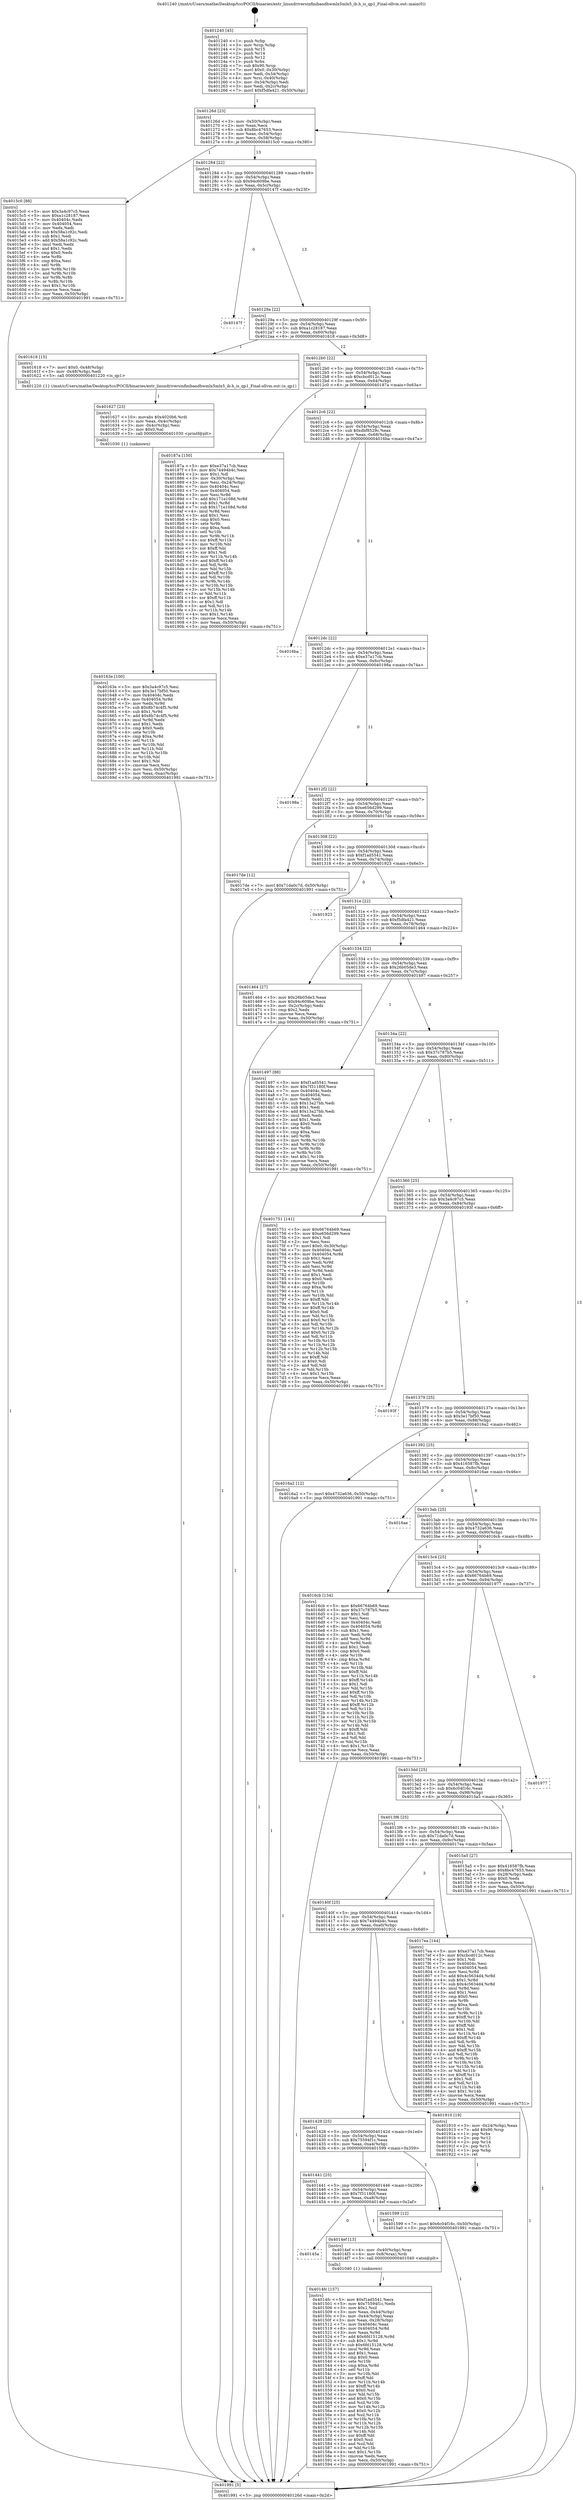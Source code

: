 digraph "0x401240" {
  label = "0x401240 (/mnt/c/Users/mathe/Desktop/tcc/POCII/binaries/extr_linuxdriversinfinibandhwmlx5mlx5_ib.h_is_qp1_Final-ollvm.out::main(0))"
  labelloc = "t"
  node[shape=record]

  Entry [label="",width=0.3,height=0.3,shape=circle,fillcolor=black,style=filled]
  "0x40126d" [label="{
     0x40126d [23]\l
     | [instrs]\l
     &nbsp;&nbsp;0x40126d \<+3\>: mov -0x50(%rbp),%eax\l
     &nbsp;&nbsp;0x401270 \<+2\>: mov %eax,%ecx\l
     &nbsp;&nbsp;0x401272 \<+6\>: sub $0x8bc47653,%ecx\l
     &nbsp;&nbsp;0x401278 \<+3\>: mov %eax,-0x54(%rbp)\l
     &nbsp;&nbsp;0x40127b \<+3\>: mov %ecx,-0x58(%rbp)\l
     &nbsp;&nbsp;0x40127e \<+6\>: je 00000000004015c0 \<main+0x380\>\l
  }"]
  "0x4015c0" [label="{
     0x4015c0 [88]\l
     | [instrs]\l
     &nbsp;&nbsp;0x4015c0 \<+5\>: mov $0x3a4c97c5,%eax\l
     &nbsp;&nbsp;0x4015c5 \<+5\>: mov $0xa1c28187,%ecx\l
     &nbsp;&nbsp;0x4015ca \<+7\>: mov 0x40404c,%edx\l
     &nbsp;&nbsp;0x4015d1 \<+7\>: mov 0x404054,%esi\l
     &nbsp;&nbsp;0x4015d8 \<+2\>: mov %edx,%edi\l
     &nbsp;&nbsp;0x4015da \<+6\>: sub $0x58a1c92c,%edi\l
     &nbsp;&nbsp;0x4015e0 \<+3\>: sub $0x1,%edi\l
     &nbsp;&nbsp;0x4015e3 \<+6\>: add $0x58a1c92c,%edi\l
     &nbsp;&nbsp;0x4015e9 \<+3\>: imul %edi,%edx\l
     &nbsp;&nbsp;0x4015ec \<+3\>: and $0x1,%edx\l
     &nbsp;&nbsp;0x4015ef \<+3\>: cmp $0x0,%edx\l
     &nbsp;&nbsp;0x4015f2 \<+4\>: sete %r8b\l
     &nbsp;&nbsp;0x4015f6 \<+3\>: cmp $0xa,%esi\l
     &nbsp;&nbsp;0x4015f9 \<+4\>: setl %r9b\l
     &nbsp;&nbsp;0x4015fd \<+3\>: mov %r8b,%r10b\l
     &nbsp;&nbsp;0x401600 \<+3\>: and %r9b,%r10b\l
     &nbsp;&nbsp;0x401603 \<+3\>: xor %r9b,%r8b\l
     &nbsp;&nbsp;0x401606 \<+3\>: or %r8b,%r10b\l
     &nbsp;&nbsp;0x401609 \<+4\>: test $0x1,%r10b\l
     &nbsp;&nbsp;0x40160d \<+3\>: cmovne %ecx,%eax\l
     &nbsp;&nbsp;0x401610 \<+3\>: mov %eax,-0x50(%rbp)\l
     &nbsp;&nbsp;0x401613 \<+5\>: jmp 0000000000401991 \<main+0x751\>\l
  }"]
  "0x401284" [label="{
     0x401284 [22]\l
     | [instrs]\l
     &nbsp;&nbsp;0x401284 \<+5\>: jmp 0000000000401289 \<main+0x49\>\l
     &nbsp;&nbsp;0x401289 \<+3\>: mov -0x54(%rbp),%eax\l
     &nbsp;&nbsp;0x40128c \<+5\>: sub $0x94c609be,%eax\l
     &nbsp;&nbsp;0x401291 \<+3\>: mov %eax,-0x5c(%rbp)\l
     &nbsp;&nbsp;0x401294 \<+6\>: je 000000000040147f \<main+0x23f\>\l
  }"]
  Exit [label="",width=0.3,height=0.3,shape=circle,fillcolor=black,style=filled,peripheries=2]
  "0x40147f" [label="{
     0x40147f\l
  }", style=dashed]
  "0x40129a" [label="{
     0x40129a [22]\l
     | [instrs]\l
     &nbsp;&nbsp;0x40129a \<+5\>: jmp 000000000040129f \<main+0x5f\>\l
     &nbsp;&nbsp;0x40129f \<+3\>: mov -0x54(%rbp),%eax\l
     &nbsp;&nbsp;0x4012a2 \<+5\>: sub $0xa1c28187,%eax\l
     &nbsp;&nbsp;0x4012a7 \<+3\>: mov %eax,-0x60(%rbp)\l
     &nbsp;&nbsp;0x4012aa \<+6\>: je 0000000000401618 \<main+0x3d8\>\l
  }"]
  "0x40163e" [label="{
     0x40163e [100]\l
     | [instrs]\l
     &nbsp;&nbsp;0x40163e \<+5\>: mov $0x3a4c97c5,%esi\l
     &nbsp;&nbsp;0x401643 \<+5\>: mov $0x3e17bf50,%ecx\l
     &nbsp;&nbsp;0x401648 \<+7\>: mov 0x40404c,%edx\l
     &nbsp;&nbsp;0x40164f \<+8\>: mov 0x404054,%r8d\l
     &nbsp;&nbsp;0x401657 \<+3\>: mov %edx,%r9d\l
     &nbsp;&nbsp;0x40165a \<+7\>: sub $0x8b74c4f5,%r9d\l
     &nbsp;&nbsp;0x401661 \<+4\>: sub $0x1,%r9d\l
     &nbsp;&nbsp;0x401665 \<+7\>: add $0x8b74c4f5,%r9d\l
     &nbsp;&nbsp;0x40166c \<+4\>: imul %r9d,%edx\l
     &nbsp;&nbsp;0x401670 \<+3\>: and $0x1,%edx\l
     &nbsp;&nbsp;0x401673 \<+3\>: cmp $0x0,%edx\l
     &nbsp;&nbsp;0x401676 \<+4\>: sete %r10b\l
     &nbsp;&nbsp;0x40167a \<+4\>: cmp $0xa,%r8d\l
     &nbsp;&nbsp;0x40167e \<+4\>: setl %r11b\l
     &nbsp;&nbsp;0x401682 \<+3\>: mov %r10b,%bl\l
     &nbsp;&nbsp;0x401685 \<+3\>: and %r11b,%bl\l
     &nbsp;&nbsp;0x401688 \<+3\>: xor %r11b,%r10b\l
     &nbsp;&nbsp;0x40168b \<+3\>: or %r10b,%bl\l
     &nbsp;&nbsp;0x40168e \<+3\>: test $0x1,%bl\l
     &nbsp;&nbsp;0x401691 \<+3\>: cmovne %ecx,%esi\l
     &nbsp;&nbsp;0x401694 \<+3\>: mov %esi,-0x50(%rbp)\l
     &nbsp;&nbsp;0x401697 \<+6\>: mov %eax,-0xac(%rbp)\l
     &nbsp;&nbsp;0x40169d \<+5\>: jmp 0000000000401991 \<main+0x751\>\l
  }"]
  "0x401618" [label="{
     0x401618 [15]\l
     | [instrs]\l
     &nbsp;&nbsp;0x401618 \<+7\>: movl $0x0,-0x48(%rbp)\l
     &nbsp;&nbsp;0x40161f \<+3\>: mov -0x48(%rbp),%edi\l
     &nbsp;&nbsp;0x401622 \<+5\>: call 0000000000401220 \<is_qp1\>\l
     | [calls]\l
     &nbsp;&nbsp;0x401220 \{1\} (/mnt/c/Users/mathe/Desktop/tcc/POCII/binaries/extr_linuxdriversinfinibandhwmlx5mlx5_ib.h_is_qp1_Final-ollvm.out::is_qp1)\l
  }"]
  "0x4012b0" [label="{
     0x4012b0 [22]\l
     | [instrs]\l
     &nbsp;&nbsp;0x4012b0 \<+5\>: jmp 00000000004012b5 \<main+0x75\>\l
     &nbsp;&nbsp;0x4012b5 \<+3\>: mov -0x54(%rbp),%eax\l
     &nbsp;&nbsp;0x4012b8 \<+5\>: sub $0xcbcd012c,%eax\l
     &nbsp;&nbsp;0x4012bd \<+3\>: mov %eax,-0x64(%rbp)\l
     &nbsp;&nbsp;0x4012c0 \<+6\>: je 000000000040187a \<main+0x63a\>\l
  }"]
  "0x401627" [label="{
     0x401627 [23]\l
     | [instrs]\l
     &nbsp;&nbsp;0x401627 \<+10\>: movabs $0x4020b6,%rdi\l
     &nbsp;&nbsp;0x401631 \<+3\>: mov %eax,-0x4c(%rbp)\l
     &nbsp;&nbsp;0x401634 \<+3\>: mov -0x4c(%rbp),%esi\l
     &nbsp;&nbsp;0x401637 \<+2\>: mov $0x0,%al\l
     &nbsp;&nbsp;0x401639 \<+5\>: call 0000000000401030 \<printf@plt\>\l
     | [calls]\l
     &nbsp;&nbsp;0x401030 \{1\} (unknown)\l
  }"]
  "0x40187a" [label="{
     0x40187a [150]\l
     | [instrs]\l
     &nbsp;&nbsp;0x40187a \<+5\>: mov $0xe37a17cb,%eax\l
     &nbsp;&nbsp;0x40187f \<+5\>: mov $0x74494b4c,%ecx\l
     &nbsp;&nbsp;0x401884 \<+2\>: mov $0x1,%dl\l
     &nbsp;&nbsp;0x401886 \<+3\>: mov -0x30(%rbp),%esi\l
     &nbsp;&nbsp;0x401889 \<+3\>: mov %esi,-0x24(%rbp)\l
     &nbsp;&nbsp;0x40188c \<+7\>: mov 0x40404c,%esi\l
     &nbsp;&nbsp;0x401893 \<+7\>: mov 0x404054,%edi\l
     &nbsp;&nbsp;0x40189a \<+3\>: mov %esi,%r8d\l
     &nbsp;&nbsp;0x40189d \<+7\>: add $0x171e108d,%r8d\l
     &nbsp;&nbsp;0x4018a4 \<+4\>: sub $0x1,%r8d\l
     &nbsp;&nbsp;0x4018a8 \<+7\>: sub $0x171e108d,%r8d\l
     &nbsp;&nbsp;0x4018af \<+4\>: imul %r8d,%esi\l
     &nbsp;&nbsp;0x4018b3 \<+3\>: and $0x1,%esi\l
     &nbsp;&nbsp;0x4018b6 \<+3\>: cmp $0x0,%esi\l
     &nbsp;&nbsp;0x4018b9 \<+4\>: sete %r9b\l
     &nbsp;&nbsp;0x4018bd \<+3\>: cmp $0xa,%edi\l
     &nbsp;&nbsp;0x4018c0 \<+4\>: setl %r10b\l
     &nbsp;&nbsp;0x4018c4 \<+3\>: mov %r9b,%r11b\l
     &nbsp;&nbsp;0x4018c7 \<+4\>: xor $0xff,%r11b\l
     &nbsp;&nbsp;0x4018cb \<+3\>: mov %r10b,%bl\l
     &nbsp;&nbsp;0x4018ce \<+3\>: xor $0xff,%bl\l
     &nbsp;&nbsp;0x4018d1 \<+3\>: xor $0x1,%dl\l
     &nbsp;&nbsp;0x4018d4 \<+3\>: mov %r11b,%r14b\l
     &nbsp;&nbsp;0x4018d7 \<+4\>: and $0xff,%r14b\l
     &nbsp;&nbsp;0x4018db \<+3\>: and %dl,%r9b\l
     &nbsp;&nbsp;0x4018de \<+3\>: mov %bl,%r15b\l
     &nbsp;&nbsp;0x4018e1 \<+4\>: and $0xff,%r15b\l
     &nbsp;&nbsp;0x4018e5 \<+3\>: and %dl,%r10b\l
     &nbsp;&nbsp;0x4018e8 \<+3\>: or %r9b,%r14b\l
     &nbsp;&nbsp;0x4018eb \<+3\>: or %r10b,%r15b\l
     &nbsp;&nbsp;0x4018ee \<+3\>: xor %r15b,%r14b\l
     &nbsp;&nbsp;0x4018f1 \<+3\>: or %bl,%r11b\l
     &nbsp;&nbsp;0x4018f4 \<+4\>: xor $0xff,%r11b\l
     &nbsp;&nbsp;0x4018f8 \<+3\>: or $0x1,%dl\l
     &nbsp;&nbsp;0x4018fb \<+3\>: and %dl,%r11b\l
     &nbsp;&nbsp;0x4018fe \<+3\>: or %r11b,%r14b\l
     &nbsp;&nbsp;0x401901 \<+4\>: test $0x1,%r14b\l
     &nbsp;&nbsp;0x401905 \<+3\>: cmovne %ecx,%eax\l
     &nbsp;&nbsp;0x401908 \<+3\>: mov %eax,-0x50(%rbp)\l
     &nbsp;&nbsp;0x40190b \<+5\>: jmp 0000000000401991 \<main+0x751\>\l
  }"]
  "0x4012c6" [label="{
     0x4012c6 [22]\l
     | [instrs]\l
     &nbsp;&nbsp;0x4012c6 \<+5\>: jmp 00000000004012cb \<main+0x8b\>\l
     &nbsp;&nbsp;0x4012cb \<+3\>: mov -0x54(%rbp),%eax\l
     &nbsp;&nbsp;0x4012ce \<+5\>: sub $0xdbf8529c,%eax\l
     &nbsp;&nbsp;0x4012d3 \<+3\>: mov %eax,-0x68(%rbp)\l
     &nbsp;&nbsp;0x4012d6 \<+6\>: je 00000000004016ba \<main+0x47a\>\l
  }"]
  "0x4014fc" [label="{
     0x4014fc [157]\l
     | [instrs]\l
     &nbsp;&nbsp;0x4014fc \<+5\>: mov $0xf1ad5541,%ecx\l
     &nbsp;&nbsp;0x401501 \<+5\>: mov $0x75594f1c,%edx\l
     &nbsp;&nbsp;0x401506 \<+3\>: mov $0x1,%sil\l
     &nbsp;&nbsp;0x401509 \<+3\>: mov %eax,-0x44(%rbp)\l
     &nbsp;&nbsp;0x40150c \<+3\>: mov -0x44(%rbp),%eax\l
     &nbsp;&nbsp;0x40150f \<+3\>: mov %eax,-0x28(%rbp)\l
     &nbsp;&nbsp;0x401512 \<+7\>: mov 0x40404c,%eax\l
     &nbsp;&nbsp;0x401519 \<+8\>: mov 0x404054,%r8d\l
     &nbsp;&nbsp;0x401521 \<+3\>: mov %eax,%r9d\l
     &nbsp;&nbsp;0x401524 \<+7\>: add $0x6fd15128,%r9d\l
     &nbsp;&nbsp;0x40152b \<+4\>: sub $0x1,%r9d\l
     &nbsp;&nbsp;0x40152f \<+7\>: sub $0x6fd15128,%r9d\l
     &nbsp;&nbsp;0x401536 \<+4\>: imul %r9d,%eax\l
     &nbsp;&nbsp;0x40153a \<+3\>: and $0x1,%eax\l
     &nbsp;&nbsp;0x40153d \<+3\>: cmp $0x0,%eax\l
     &nbsp;&nbsp;0x401540 \<+4\>: sete %r10b\l
     &nbsp;&nbsp;0x401544 \<+4\>: cmp $0xa,%r8d\l
     &nbsp;&nbsp;0x401548 \<+4\>: setl %r11b\l
     &nbsp;&nbsp;0x40154c \<+3\>: mov %r10b,%bl\l
     &nbsp;&nbsp;0x40154f \<+3\>: xor $0xff,%bl\l
     &nbsp;&nbsp;0x401552 \<+3\>: mov %r11b,%r14b\l
     &nbsp;&nbsp;0x401555 \<+4\>: xor $0xff,%r14b\l
     &nbsp;&nbsp;0x401559 \<+4\>: xor $0x0,%sil\l
     &nbsp;&nbsp;0x40155d \<+3\>: mov %bl,%r15b\l
     &nbsp;&nbsp;0x401560 \<+4\>: and $0x0,%r15b\l
     &nbsp;&nbsp;0x401564 \<+3\>: and %sil,%r10b\l
     &nbsp;&nbsp;0x401567 \<+3\>: mov %r14b,%r12b\l
     &nbsp;&nbsp;0x40156a \<+4\>: and $0x0,%r12b\l
     &nbsp;&nbsp;0x40156e \<+3\>: and %sil,%r11b\l
     &nbsp;&nbsp;0x401571 \<+3\>: or %r10b,%r15b\l
     &nbsp;&nbsp;0x401574 \<+3\>: or %r11b,%r12b\l
     &nbsp;&nbsp;0x401577 \<+3\>: xor %r12b,%r15b\l
     &nbsp;&nbsp;0x40157a \<+3\>: or %r14b,%bl\l
     &nbsp;&nbsp;0x40157d \<+3\>: xor $0xff,%bl\l
     &nbsp;&nbsp;0x401580 \<+4\>: or $0x0,%sil\l
     &nbsp;&nbsp;0x401584 \<+3\>: and %sil,%bl\l
     &nbsp;&nbsp;0x401587 \<+3\>: or %bl,%r15b\l
     &nbsp;&nbsp;0x40158a \<+4\>: test $0x1,%r15b\l
     &nbsp;&nbsp;0x40158e \<+3\>: cmovne %edx,%ecx\l
     &nbsp;&nbsp;0x401591 \<+3\>: mov %ecx,-0x50(%rbp)\l
     &nbsp;&nbsp;0x401594 \<+5\>: jmp 0000000000401991 \<main+0x751\>\l
  }"]
  "0x4016ba" [label="{
     0x4016ba\l
  }", style=dashed]
  "0x4012dc" [label="{
     0x4012dc [22]\l
     | [instrs]\l
     &nbsp;&nbsp;0x4012dc \<+5\>: jmp 00000000004012e1 \<main+0xa1\>\l
     &nbsp;&nbsp;0x4012e1 \<+3\>: mov -0x54(%rbp),%eax\l
     &nbsp;&nbsp;0x4012e4 \<+5\>: sub $0xe37a17cb,%eax\l
     &nbsp;&nbsp;0x4012e9 \<+3\>: mov %eax,-0x6c(%rbp)\l
     &nbsp;&nbsp;0x4012ec \<+6\>: je 000000000040198a \<main+0x74a\>\l
  }"]
  "0x40145a" [label="{
     0x40145a\l
  }", style=dashed]
  "0x40198a" [label="{
     0x40198a\l
  }", style=dashed]
  "0x4012f2" [label="{
     0x4012f2 [22]\l
     | [instrs]\l
     &nbsp;&nbsp;0x4012f2 \<+5\>: jmp 00000000004012f7 \<main+0xb7\>\l
     &nbsp;&nbsp;0x4012f7 \<+3\>: mov -0x54(%rbp),%eax\l
     &nbsp;&nbsp;0x4012fa \<+5\>: sub $0xe656d299,%eax\l
     &nbsp;&nbsp;0x4012ff \<+3\>: mov %eax,-0x70(%rbp)\l
     &nbsp;&nbsp;0x401302 \<+6\>: je 00000000004017de \<main+0x59e\>\l
  }"]
  "0x4014ef" [label="{
     0x4014ef [13]\l
     | [instrs]\l
     &nbsp;&nbsp;0x4014ef \<+4\>: mov -0x40(%rbp),%rax\l
     &nbsp;&nbsp;0x4014f3 \<+4\>: mov 0x8(%rax),%rdi\l
     &nbsp;&nbsp;0x4014f7 \<+5\>: call 0000000000401040 \<atoi@plt\>\l
     | [calls]\l
     &nbsp;&nbsp;0x401040 \{1\} (unknown)\l
  }"]
  "0x4017de" [label="{
     0x4017de [12]\l
     | [instrs]\l
     &nbsp;&nbsp;0x4017de \<+7\>: movl $0x71da0c7d,-0x50(%rbp)\l
     &nbsp;&nbsp;0x4017e5 \<+5\>: jmp 0000000000401991 \<main+0x751\>\l
  }"]
  "0x401308" [label="{
     0x401308 [22]\l
     | [instrs]\l
     &nbsp;&nbsp;0x401308 \<+5\>: jmp 000000000040130d \<main+0xcd\>\l
     &nbsp;&nbsp;0x40130d \<+3\>: mov -0x54(%rbp),%eax\l
     &nbsp;&nbsp;0x401310 \<+5\>: sub $0xf1ad5541,%eax\l
     &nbsp;&nbsp;0x401315 \<+3\>: mov %eax,-0x74(%rbp)\l
     &nbsp;&nbsp;0x401318 \<+6\>: je 0000000000401923 \<main+0x6e3\>\l
  }"]
  "0x401441" [label="{
     0x401441 [25]\l
     | [instrs]\l
     &nbsp;&nbsp;0x401441 \<+5\>: jmp 0000000000401446 \<main+0x206\>\l
     &nbsp;&nbsp;0x401446 \<+3\>: mov -0x54(%rbp),%eax\l
     &nbsp;&nbsp;0x401449 \<+5\>: sub $0x7f31180f,%eax\l
     &nbsp;&nbsp;0x40144e \<+6\>: mov %eax,-0xa8(%rbp)\l
     &nbsp;&nbsp;0x401454 \<+6\>: je 00000000004014ef \<main+0x2af\>\l
  }"]
  "0x401923" [label="{
     0x401923\l
  }", style=dashed]
  "0x40131e" [label="{
     0x40131e [22]\l
     | [instrs]\l
     &nbsp;&nbsp;0x40131e \<+5\>: jmp 0000000000401323 \<main+0xe3\>\l
     &nbsp;&nbsp;0x401323 \<+3\>: mov -0x54(%rbp),%eax\l
     &nbsp;&nbsp;0x401326 \<+5\>: sub $0xf5dfa421,%eax\l
     &nbsp;&nbsp;0x40132b \<+3\>: mov %eax,-0x78(%rbp)\l
     &nbsp;&nbsp;0x40132e \<+6\>: je 0000000000401464 \<main+0x224\>\l
  }"]
  "0x401599" [label="{
     0x401599 [12]\l
     | [instrs]\l
     &nbsp;&nbsp;0x401599 \<+7\>: movl $0x6c04f16c,-0x50(%rbp)\l
     &nbsp;&nbsp;0x4015a0 \<+5\>: jmp 0000000000401991 \<main+0x751\>\l
  }"]
  "0x401464" [label="{
     0x401464 [27]\l
     | [instrs]\l
     &nbsp;&nbsp;0x401464 \<+5\>: mov $0x26b05de3,%eax\l
     &nbsp;&nbsp;0x401469 \<+5\>: mov $0x94c609be,%ecx\l
     &nbsp;&nbsp;0x40146e \<+3\>: mov -0x2c(%rbp),%edx\l
     &nbsp;&nbsp;0x401471 \<+3\>: cmp $0x2,%edx\l
     &nbsp;&nbsp;0x401474 \<+3\>: cmovne %ecx,%eax\l
     &nbsp;&nbsp;0x401477 \<+3\>: mov %eax,-0x50(%rbp)\l
     &nbsp;&nbsp;0x40147a \<+5\>: jmp 0000000000401991 \<main+0x751\>\l
  }"]
  "0x401334" [label="{
     0x401334 [22]\l
     | [instrs]\l
     &nbsp;&nbsp;0x401334 \<+5\>: jmp 0000000000401339 \<main+0xf9\>\l
     &nbsp;&nbsp;0x401339 \<+3\>: mov -0x54(%rbp),%eax\l
     &nbsp;&nbsp;0x40133c \<+5\>: sub $0x26b05de3,%eax\l
     &nbsp;&nbsp;0x401341 \<+3\>: mov %eax,-0x7c(%rbp)\l
     &nbsp;&nbsp;0x401344 \<+6\>: je 0000000000401497 \<main+0x257\>\l
  }"]
  "0x401991" [label="{
     0x401991 [5]\l
     | [instrs]\l
     &nbsp;&nbsp;0x401991 \<+5\>: jmp 000000000040126d \<main+0x2d\>\l
  }"]
  "0x401240" [label="{
     0x401240 [45]\l
     | [instrs]\l
     &nbsp;&nbsp;0x401240 \<+1\>: push %rbp\l
     &nbsp;&nbsp;0x401241 \<+3\>: mov %rsp,%rbp\l
     &nbsp;&nbsp;0x401244 \<+2\>: push %r15\l
     &nbsp;&nbsp;0x401246 \<+2\>: push %r14\l
     &nbsp;&nbsp;0x401248 \<+2\>: push %r12\l
     &nbsp;&nbsp;0x40124a \<+1\>: push %rbx\l
     &nbsp;&nbsp;0x40124b \<+7\>: sub $0x90,%rsp\l
     &nbsp;&nbsp;0x401252 \<+7\>: movl $0x0,-0x30(%rbp)\l
     &nbsp;&nbsp;0x401259 \<+3\>: mov %edi,-0x34(%rbp)\l
     &nbsp;&nbsp;0x40125c \<+4\>: mov %rsi,-0x40(%rbp)\l
     &nbsp;&nbsp;0x401260 \<+3\>: mov -0x34(%rbp),%edi\l
     &nbsp;&nbsp;0x401263 \<+3\>: mov %edi,-0x2c(%rbp)\l
     &nbsp;&nbsp;0x401266 \<+7\>: movl $0xf5dfa421,-0x50(%rbp)\l
  }"]
  "0x401428" [label="{
     0x401428 [25]\l
     | [instrs]\l
     &nbsp;&nbsp;0x401428 \<+5\>: jmp 000000000040142d \<main+0x1ed\>\l
     &nbsp;&nbsp;0x40142d \<+3\>: mov -0x54(%rbp),%eax\l
     &nbsp;&nbsp;0x401430 \<+5\>: sub $0x75594f1c,%eax\l
     &nbsp;&nbsp;0x401435 \<+6\>: mov %eax,-0xa4(%rbp)\l
     &nbsp;&nbsp;0x40143b \<+6\>: je 0000000000401599 \<main+0x359\>\l
  }"]
  "0x401497" [label="{
     0x401497 [88]\l
     | [instrs]\l
     &nbsp;&nbsp;0x401497 \<+5\>: mov $0xf1ad5541,%eax\l
     &nbsp;&nbsp;0x40149c \<+5\>: mov $0x7f31180f,%ecx\l
     &nbsp;&nbsp;0x4014a1 \<+7\>: mov 0x40404c,%edx\l
     &nbsp;&nbsp;0x4014a8 \<+7\>: mov 0x404054,%esi\l
     &nbsp;&nbsp;0x4014af \<+2\>: mov %edx,%edi\l
     &nbsp;&nbsp;0x4014b1 \<+6\>: sub $0x13a27bb,%edi\l
     &nbsp;&nbsp;0x4014b7 \<+3\>: sub $0x1,%edi\l
     &nbsp;&nbsp;0x4014ba \<+6\>: add $0x13a27bb,%edi\l
     &nbsp;&nbsp;0x4014c0 \<+3\>: imul %edi,%edx\l
     &nbsp;&nbsp;0x4014c3 \<+3\>: and $0x1,%edx\l
     &nbsp;&nbsp;0x4014c6 \<+3\>: cmp $0x0,%edx\l
     &nbsp;&nbsp;0x4014c9 \<+4\>: sete %r8b\l
     &nbsp;&nbsp;0x4014cd \<+3\>: cmp $0xa,%esi\l
     &nbsp;&nbsp;0x4014d0 \<+4\>: setl %r9b\l
     &nbsp;&nbsp;0x4014d4 \<+3\>: mov %r8b,%r10b\l
     &nbsp;&nbsp;0x4014d7 \<+3\>: and %r9b,%r10b\l
     &nbsp;&nbsp;0x4014da \<+3\>: xor %r9b,%r8b\l
     &nbsp;&nbsp;0x4014dd \<+3\>: or %r8b,%r10b\l
     &nbsp;&nbsp;0x4014e0 \<+4\>: test $0x1,%r10b\l
     &nbsp;&nbsp;0x4014e4 \<+3\>: cmovne %ecx,%eax\l
     &nbsp;&nbsp;0x4014e7 \<+3\>: mov %eax,-0x50(%rbp)\l
     &nbsp;&nbsp;0x4014ea \<+5\>: jmp 0000000000401991 \<main+0x751\>\l
  }"]
  "0x40134a" [label="{
     0x40134a [22]\l
     | [instrs]\l
     &nbsp;&nbsp;0x40134a \<+5\>: jmp 000000000040134f \<main+0x10f\>\l
     &nbsp;&nbsp;0x40134f \<+3\>: mov -0x54(%rbp),%eax\l
     &nbsp;&nbsp;0x401352 \<+5\>: sub $0x37c787b5,%eax\l
     &nbsp;&nbsp;0x401357 \<+3\>: mov %eax,-0x80(%rbp)\l
     &nbsp;&nbsp;0x40135a \<+6\>: je 0000000000401751 \<main+0x511\>\l
  }"]
  "0x401910" [label="{
     0x401910 [19]\l
     | [instrs]\l
     &nbsp;&nbsp;0x401910 \<+3\>: mov -0x24(%rbp),%eax\l
     &nbsp;&nbsp;0x401913 \<+7\>: add $0x90,%rsp\l
     &nbsp;&nbsp;0x40191a \<+1\>: pop %rbx\l
     &nbsp;&nbsp;0x40191b \<+2\>: pop %r12\l
     &nbsp;&nbsp;0x40191d \<+2\>: pop %r14\l
     &nbsp;&nbsp;0x40191f \<+2\>: pop %r15\l
     &nbsp;&nbsp;0x401921 \<+1\>: pop %rbp\l
     &nbsp;&nbsp;0x401922 \<+1\>: ret\l
  }"]
  "0x401751" [label="{
     0x401751 [141]\l
     | [instrs]\l
     &nbsp;&nbsp;0x401751 \<+5\>: mov $0x66764b69,%eax\l
     &nbsp;&nbsp;0x401756 \<+5\>: mov $0xe656d299,%ecx\l
     &nbsp;&nbsp;0x40175b \<+2\>: mov $0x1,%dl\l
     &nbsp;&nbsp;0x40175d \<+2\>: xor %esi,%esi\l
     &nbsp;&nbsp;0x40175f \<+7\>: movl $0x0,-0x30(%rbp)\l
     &nbsp;&nbsp;0x401766 \<+7\>: mov 0x40404c,%edi\l
     &nbsp;&nbsp;0x40176d \<+8\>: mov 0x404054,%r8d\l
     &nbsp;&nbsp;0x401775 \<+3\>: sub $0x1,%esi\l
     &nbsp;&nbsp;0x401778 \<+3\>: mov %edi,%r9d\l
     &nbsp;&nbsp;0x40177b \<+3\>: add %esi,%r9d\l
     &nbsp;&nbsp;0x40177e \<+4\>: imul %r9d,%edi\l
     &nbsp;&nbsp;0x401782 \<+3\>: and $0x1,%edi\l
     &nbsp;&nbsp;0x401785 \<+3\>: cmp $0x0,%edi\l
     &nbsp;&nbsp;0x401788 \<+4\>: sete %r10b\l
     &nbsp;&nbsp;0x40178c \<+4\>: cmp $0xa,%r8d\l
     &nbsp;&nbsp;0x401790 \<+4\>: setl %r11b\l
     &nbsp;&nbsp;0x401794 \<+3\>: mov %r10b,%bl\l
     &nbsp;&nbsp;0x401797 \<+3\>: xor $0xff,%bl\l
     &nbsp;&nbsp;0x40179a \<+3\>: mov %r11b,%r14b\l
     &nbsp;&nbsp;0x40179d \<+4\>: xor $0xff,%r14b\l
     &nbsp;&nbsp;0x4017a1 \<+3\>: xor $0x0,%dl\l
     &nbsp;&nbsp;0x4017a4 \<+3\>: mov %bl,%r15b\l
     &nbsp;&nbsp;0x4017a7 \<+4\>: and $0x0,%r15b\l
     &nbsp;&nbsp;0x4017ab \<+3\>: and %dl,%r10b\l
     &nbsp;&nbsp;0x4017ae \<+3\>: mov %r14b,%r12b\l
     &nbsp;&nbsp;0x4017b1 \<+4\>: and $0x0,%r12b\l
     &nbsp;&nbsp;0x4017b5 \<+3\>: and %dl,%r11b\l
     &nbsp;&nbsp;0x4017b8 \<+3\>: or %r10b,%r15b\l
     &nbsp;&nbsp;0x4017bb \<+3\>: or %r11b,%r12b\l
     &nbsp;&nbsp;0x4017be \<+3\>: xor %r12b,%r15b\l
     &nbsp;&nbsp;0x4017c1 \<+3\>: or %r14b,%bl\l
     &nbsp;&nbsp;0x4017c4 \<+3\>: xor $0xff,%bl\l
     &nbsp;&nbsp;0x4017c7 \<+3\>: or $0x0,%dl\l
     &nbsp;&nbsp;0x4017ca \<+2\>: and %dl,%bl\l
     &nbsp;&nbsp;0x4017cc \<+3\>: or %bl,%r15b\l
     &nbsp;&nbsp;0x4017cf \<+4\>: test $0x1,%r15b\l
     &nbsp;&nbsp;0x4017d3 \<+3\>: cmovne %ecx,%eax\l
     &nbsp;&nbsp;0x4017d6 \<+3\>: mov %eax,-0x50(%rbp)\l
     &nbsp;&nbsp;0x4017d9 \<+5\>: jmp 0000000000401991 \<main+0x751\>\l
  }"]
  "0x401360" [label="{
     0x401360 [25]\l
     | [instrs]\l
     &nbsp;&nbsp;0x401360 \<+5\>: jmp 0000000000401365 \<main+0x125\>\l
     &nbsp;&nbsp;0x401365 \<+3\>: mov -0x54(%rbp),%eax\l
     &nbsp;&nbsp;0x401368 \<+5\>: sub $0x3a4c97c5,%eax\l
     &nbsp;&nbsp;0x40136d \<+6\>: mov %eax,-0x84(%rbp)\l
     &nbsp;&nbsp;0x401373 \<+6\>: je 000000000040193f \<main+0x6ff\>\l
  }"]
  "0x40140f" [label="{
     0x40140f [25]\l
     | [instrs]\l
     &nbsp;&nbsp;0x40140f \<+5\>: jmp 0000000000401414 \<main+0x1d4\>\l
     &nbsp;&nbsp;0x401414 \<+3\>: mov -0x54(%rbp),%eax\l
     &nbsp;&nbsp;0x401417 \<+5\>: sub $0x74494b4c,%eax\l
     &nbsp;&nbsp;0x40141c \<+6\>: mov %eax,-0xa0(%rbp)\l
     &nbsp;&nbsp;0x401422 \<+6\>: je 0000000000401910 \<main+0x6d0\>\l
  }"]
  "0x40193f" [label="{
     0x40193f\l
  }", style=dashed]
  "0x401379" [label="{
     0x401379 [25]\l
     | [instrs]\l
     &nbsp;&nbsp;0x401379 \<+5\>: jmp 000000000040137e \<main+0x13e\>\l
     &nbsp;&nbsp;0x40137e \<+3\>: mov -0x54(%rbp),%eax\l
     &nbsp;&nbsp;0x401381 \<+5\>: sub $0x3e17bf50,%eax\l
     &nbsp;&nbsp;0x401386 \<+6\>: mov %eax,-0x88(%rbp)\l
     &nbsp;&nbsp;0x40138c \<+6\>: je 00000000004016a2 \<main+0x462\>\l
  }"]
  "0x4017ea" [label="{
     0x4017ea [144]\l
     | [instrs]\l
     &nbsp;&nbsp;0x4017ea \<+5\>: mov $0xe37a17cb,%eax\l
     &nbsp;&nbsp;0x4017ef \<+5\>: mov $0xcbcd012c,%ecx\l
     &nbsp;&nbsp;0x4017f4 \<+2\>: mov $0x1,%dl\l
     &nbsp;&nbsp;0x4017f6 \<+7\>: mov 0x40404c,%esi\l
     &nbsp;&nbsp;0x4017fd \<+7\>: mov 0x404054,%edi\l
     &nbsp;&nbsp;0x401804 \<+3\>: mov %esi,%r8d\l
     &nbsp;&nbsp;0x401807 \<+7\>: add $0x4c5634d4,%r8d\l
     &nbsp;&nbsp;0x40180e \<+4\>: sub $0x1,%r8d\l
     &nbsp;&nbsp;0x401812 \<+7\>: sub $0x4c5634d4,%r8d\l
     &nbsp;&nbsp;0x401819 \<+4\>: imul %r8d,%esi\l
     &nbsp;&nbsp;0x40181d \<+3\>: and $0x1,%esi\l
     &nbsp;&nbsp;0x401820 \<+3\>: cmp $0x0,%esi\l
     &nbsp;&nbsp;0x401823 \<+4\>: sete %r9b\l
     &nbsp;&nbsp;0x401827 \<+3\>: cmp $0xa,%edi\l
     &nbsp;&nbsp;0x40182a \<+4\>: setl %r10b\l
     &nbsp;&nbsp;0x40182e \<+3\>: mov %r9b,%r11b\l
     &nbsp;&nbsp;0x401831 \<+4\>: xor $0xff,%r11b\l
     &nbsp;&nbsp;0x401835 \<+3\>: mov %r10b,%bl\l
     &nbsp;&nbsp;0x401838 \<+3\>: xor $0xff,%bl\l
     &nbsp;&nbsp;0x40183b \<+3\>: xor $0x1,%dl\l
     &nbsp;&nbsp;0x40183e \<+3\>: mov %r11b,%r14b\l
     &nbsp;&nbsp;0x401841 \<+4\>: and $0xff,%r14b\l
     &nbsp;&nbsp;0x401845 \<+3\>: and %dl,%r9b\l
     &nbsp;&nbsp;0x401848 \<+3\>: mov %bl,%r15b\l
     &nbsp;&nbsp;0x40184b \<+4\>: and $0xff,%r15b\l
     &nbsp;&nbsp;0x40184f \<+3\>: and %dl,%r10b\l
     &nbsp;&nbsp;0x401852 \<+3\>: or %r9b,%r14b\l
     &nbsp;&nbsp;0x401855 \<+3\>: or %r10b,%r15b\l
     &nbsp;&nbsp;0x401858 \<+3\>: xor %r15b,%r14b\l
     &nbsp;&nbsp;0x40185b \<+3\>: or %bl,%r11b\l
     &nbsp;&nbsp;0x40185e \<+4\>: xor $0xff,%r11b\l
     &nbsp;&nbsp;0x401862 \<+3\>: or $0x1,%dl\l
     &nbsp;&nbsp;0x401865 \<+3\>: and %dl,%r11b\l
     &nbsp;&nbsp;0x401868 \<+3\>: or %r11b,%r14b\l
     &nbsp;&nbsp;0x40186b \<+4\>: test $0x1,%r14b\l
     &nbsp;&nbsp;0x40186f \<+3\>: cmovne %ecx,%eax\l
     &nbsp;&nbsp;0x401872 \<+3\>: mov %eax,-0x50(%rbp)\l
     &nbsp;&nbsp;0x401875 \<+5\>: jmp 0000000000401991 \<main+0x751\>\l
  }"]
  "0x4016a2" [label="{
     0x4016a2 [12]\l
     | [instrs]\l
     &nbsp;&nbsp;0x4016a2 \<+7\>: movl $0x4732a636,-0x50(%rbp)\l
     &nbsp;&nbsp;0x4016a9 \<+5\>: jmp 0000000000401991 \<main+0x751\>\l
  }"]
  "0x401392" [label="{
     0x401392 [25]\l
     | [instrs]\l
     &nbsp;&nbsp;0x401392 \<+5\>: jmp 0000000000401397 \<main+0x157\>\l
     &nbsp;&nbsp;0x401397 \<+3\>: mov -0x54(%rbp),%eax\l
     &nbsp;&nbsp;0x40139a \<+5\>: sub $0x416587fb,%eax\l
     &nbsp;&nbsp;0x40139f \<+6\>: mov %eax,-0x8c(%rbp)\l
     &nbsp;&nbsp;0x4013a5 \<+6\>: je 00000000004016ae \<main+0x46e\>\l
  }"]
  "0x4013f6" [label="{
     0x4013f6 [25]\l
     | [instrs]\l
     &nbsp;&nbsp;0x4013f6 \<+5\>: jmp 00000000004013fb \<main+0x1bb\>\l
     &nbsp;&nbsp;0x4013fb \<+3\>: mov -0x54(%rbp),%eax\l
     &nbsp;&nbsp;0x4013fe \<+5\>: sub $0x71da0c7d,%eax\l
     &nbsp;&nbsp;0x401403 \<+6\>: mov %eax,-0x9c(%rbp)\l
     &nbsp;&nbsp;0x401409 \<+6\>: je 00000000004017ea \<main+0x5aa\>\l
  }"]
  "0x4016ae" [label="{
     0x4016ae\l
  }", style=dashed]
  "0x4013ab" [label="{
     0x4013ab [25]\l
     | [instrs]\l
     &nbsp;&nbsp;0x4013ab \<+5\>: jmp 00000000004013b0 \<main+0x170\>\l
     &nbsp;&nbsp;0x4013b0 \<+3\>: mov -0x54(%rbp),%eax\l
     &nbsp;&nbsp;0x4013b3 \<+5\>: sub $0x4732a636,%eax\l
     &nbsp;&nbsp;0x4013b8 \<+6\>: mov %eax,-0x90(%rbp)\l
     &nbsp;&nbsp;0x4013be \<+6\>: je 00000000004016cb \<main+0x48b\>\l
  }"]
  "0x4015a5" [label="{
     0x4015a5 [27]\l
     | [instrs]\l
     &nbsp;&nbsp;0x4015a5 \<+5\>: mov $0x416587fb,%eax\l
     &nbsp;&nbsp;0x4015aa \<+5\>: mov $0x8bc47653,%ecx\l
     &nbsp;&nbsp;0x4015af \<+3\>: mov -0x28(%rbp),%edx\l
     &nbsp;&nbsp;0x4015b2 \<+3\>: cmp $0x0,%edx\l
     &nbsp;&nbsp;0x4015b5 \<+3\>: cmove %ecx,%eax\l
     &nbsp;&nbsp;0x4015b8 \<+3\>: mov %eax,-0x50(%rbp)\l
     &nbsp;&nbsp;0x4015bb \<+5\>: jmp 0000000000401991 \<main+0x751\>\l
  }"]
  "0x4016cb" [label="{
     0x4016cb [134]\l
     | [instrs]\l
     &nbsp;&nbsp;0x4016cb \<+5\>: mov $0x66764b69,%eax\l
     &nbsp;&nbsp;0x4016d0 \<+5\>: mov $0x37c787b5,%ecx\l
     &nbsp;&nbsp;0x4016d5 \<+2\>: mov $0x1,%dl\l
     &nbsp;&nbsp;0x4016d7 \<+2\>: xor %esi,%esi\l
     &nbsp;&nbsp;0x4016d9 \<+7\>: mov 0x40404c,%edi\l
     &nbsp;&nbsp;0x4016e0 \<+8\>: mov 0x404054,%r8d\l
     &nbsp;&nbsp;0x4016e8 \<+3\>: sub $0x1,%esi\l
     &nbsp;&nbsp;0x4016eb \<+3\>: mov %edi,%r9d\l
     &nbsp;&nbsp;0x4016ee \<+3\>: add %esi,%r9d\l
     &nbsp;&nbsp;0x4016f1 \<+4\>: imul %r9d,%edi\l
     &nbsp;&nbsp;0x4016f5 \<+3\>: and $0x1,%edi\l
     &nbsp;&nbsp;0x4016f8 \<+3\>: cmp $0x0,%edi\l
     &nbsp;&nbsp;0x4016fb \<+4\>: sete %r10b\l
     &nbsp;&nbsp;0x4016ff \<+4\>: cmp $0xa,%r8d\l
     &nbsp;&nbsp;0x401703 \<+4\>: setl %r11b\l
     &nbsp;&nbsp;0x401707 \<+3\>: mov %r10b,%bl\l
     &nbsp;&nbsp;0x40170a \<+3\>: xor $0xff,%bl\l
     &nbsp;&nbsp;0x40170d \<+3\>: mov %r11b,%r14b\l
     &nbsp;&nbsp;0x401710 \<+4\>: xor $0xff,%r14b\l
     &nbsp;&nbsp;0x401714 \<+3\>: xor $0x1,%dl\l
     &nbsp;&nbsp;0x401717 \<+3\>: mov %bl,%r15b\l
     &nbsp;&nbsp;0x40171a \<+4\>: and $0xff,%r15b\l
     &nbsp;&nbsp;0x40171e \<+3\>: and %dl,%r10b\l
     &nbsp;&nbsp;0x401721 \<+3\>: mov %r14b,%r12b\l
     &nbsp;&nbsp;0x401724 \<+4\>: and $0xff,%r12b\l
     &nbsp;&nbsp;0x401728 \<+3\>: and %dl,%r11b\l
     &nbsp;&nbsp;0x40172b \<+3\>: or %r10b,%r15b\l
     &nbsp;&nbsp;0x40172e \<+3\>: or %r11b,%r12b\l
     &nbsp;&nbsp;0x401731 \<+3\>: xor %r12b,%r15b\l
     &nbsp;&nbsp;0x401734 \<+3\>: or %r14b,%bl\l
     &nbsp;&nbsp;0x401737 \<+3\>: xor $0xff,%bl\l
     &nbsp;&nbsp;0x40173a \<+3\>: or $0x1,%dl\l
     &nbsp;&nbsp;0x40173d \<+2\>: and %dl,%bl\l
     &nbsp;&nbsp;0x40173f \<+3\>: or %bl,%r15b\l
     &nbsp;&nbsp;0x401742 \<+4\>: test $0x1,%r15b\l
     &nbsp;&nbsp;0x401746 \<+3\>: cmovne %ecx,%eax\l
     &nbsp;&nbsp;0x401749 \<+3\>: mov %eax,-0x50(%rbp)\l
     &nbsp;&nbsp;0x40174c \<+5\>: jmp 0000000000401991 \<main+0x751\>\l
  }"]
  "0x4013c4" [label="{
     0x4013c4 [25]\l
     | [instrs]\l
     &nbsp;&nbsp;0x4013c4 \<+5\>: jmp 00000000004013c9 \<main+0x189\>\l
     &nbsp;&nbsp;0x4013c9 \<+3\>: mov -0x54(%rbp),%eax\l
     &nbsp;&nbsp;0x4013cc \<+5\>: sub $0x66764b69,%eax\l
     &nbsp;&nbsp;0x4013d1 \<+6\>: mov %eax,-0x94(%rbp)\l
     &nbsp;&nbsp;0x4013d7 \<+6\>: je 0000000000401977 \<main+0x737\>\l
  }"]
  "0x4013dd" [label="{
     0x4013dd [25]\l
     | [instrs]\l
     &nbsp;&nbsp;0x4013dd \<+5\>: jmp 00000000004013e2 \<main+0x1a2\>\l
     &nbsp;&nbsp;0x4013e2 \<+3\>: mov -0x54(%rbp),%eax\l
     &nbsp;&nbsp;0x4013e5 \<+5\>: sub $0x6c04f16c,%eax\l
     &nbsp;&nbsp;0x4013ea \<+6\>: mov %eax,-0x98(%rbp)\l
     &nbsp;&nbsp;0x4013f0 \<+6\>: je 00000000004015a5 \<main+0x365\>\l
  }"]
  "0x401977" [label="{
     0x401977\l
  }", style=dashed]
  Entry -> "0x401240" [label=" 1"]
  "0x40126d" -> "0x4015c0" [label=" 1"]
  "0x40126d" -> "0x401284" [label=" 13"]
  "0x401910" -> Exit [label=" 1"]
  "0x401284" -> "0x40147f" [label=" 0"]
  "0x401284" -> "0x40129a" [label=" 13"]
  "0x40187a" -> "0x401991" [label=" 1"]
  "0x40129a" -> "0x401618" [label=" 1"]
  "0x40129a" -> "0x4012b0" [label=" 12"]
  "0x4017ea" -> "0x401991" [label=" 1"]
  "0x4012b0" -> "0x40187a" [label=" 1"]
  "0x4012b0" -> "0x4012c6" [label=" 11"]
  "0x4017de" -> "0x401991" [label=" 1"]
  "0x4012c6" -> "0x4016ba" [label=" 0"]
  "0x4012c6" -> "0x4012dc" [label=" 11"]
  "0x401751" -> "0x401991" [label=" 1"]
  "0x4012dc" -> "0x40198a" [label=" 0"]
  "0x4012dc" -> "0x4012f2" [label=" 11"]
  "0x4016cb" -> "0x401991" [label=" 1"]
  "0x4012f2" -> "0x4017de" [label=" 1"]
  "0x4012f2" -> "0x401308" [label=" 10"]
  "0x4016a2" -> "0x401991" [label=" 1"]
  "0x401308" -> "0x401923" [label=" 0"]
  "0x401308" -> "0x40131e" [label=" 10"]
  "0x401627" -> "0x40163e" [label=" 1"]
  "0x40131e" -> "0x401464" [label=" 1"]
  "0x40131e" -> "0x401334" [label=" 9"]
  "0x401464" -> "0x401991" [label=" 1"]
  "0x401240" -> "0x40126d" [label=" 1"]
  "0x401991" -> "0x40126d" [label=" 13"]
  "0x401618" -> "0x401627" [label=" 1"]
  "0x401334" -> "0x401497" [label=" 1"]
  "0x401334" -> "0x40134a" [label=" 8"]
  "0x401497" -> "0x401991" [label=" 1"]
  "0x4015a5" -> "0x401991" [label=" 1"]
  "0x40134a" -> "0x401751" [label=" 1"]
  "0x40134a" -> "0x401360" [label=" 7"]
  "0x401599" -> "0x401991" [label=" 1"]
  "0x401360" -> "0x40193f" [label=" 0"]
  "0x401360" -> "0x401379" [label=" 7"]
  "0x4014ef" -> "0x4014fc" [label=" 1"]
  "0x401379" -> "0x4016a2" [label=" 1"]
  "0x401379" -> "0x401392" [label=" 6"]
  "0x401441" -> "0x40145a" [label=" 0"]
  "0x401392" -> "0x4016ae" [label=" 0"]
  "0x401392" -> "0x4013ab" [label=" 6"]
  "0x40163e" -> "0x401991" [label=" 1"]
  "0x4013ab" -> "0x4016cb" [label=" 1"]
  "0x4013ab" -> "0x4013c4" [label=" 5"]
  "0x401428" -> "0x401441" [label=" 1"]
  "0x4013c4" -> "0x401977" [label=" 0"]
  "0x4013c4" -> "0x4013dd" [label=" 5"]
  "0x401428" -> "0x401599" [label=" 1"]
  "0x4013dd" -> "0x4015a5" [label=" 1"]
  "0x4013dd" -> "0x4013f6" [label=" 4"]
  "0x401441" -> "0x4014ef" [label=" 1"]
  "0x4013f6" -> "0x4017ea" [label=" 1"]
  "0x4013f6" -> "0x40140f" [label=" 3"]
  "0x4014fc" -> "0x401991" [label=" 1"]
  "0x40140f" -> "0x401910" [label=" 1"]
  "0x40140f" -> "0x401428" [label=" 2"]
  "0x4015c0" -> "0x401991" [label=" 1"]
}

